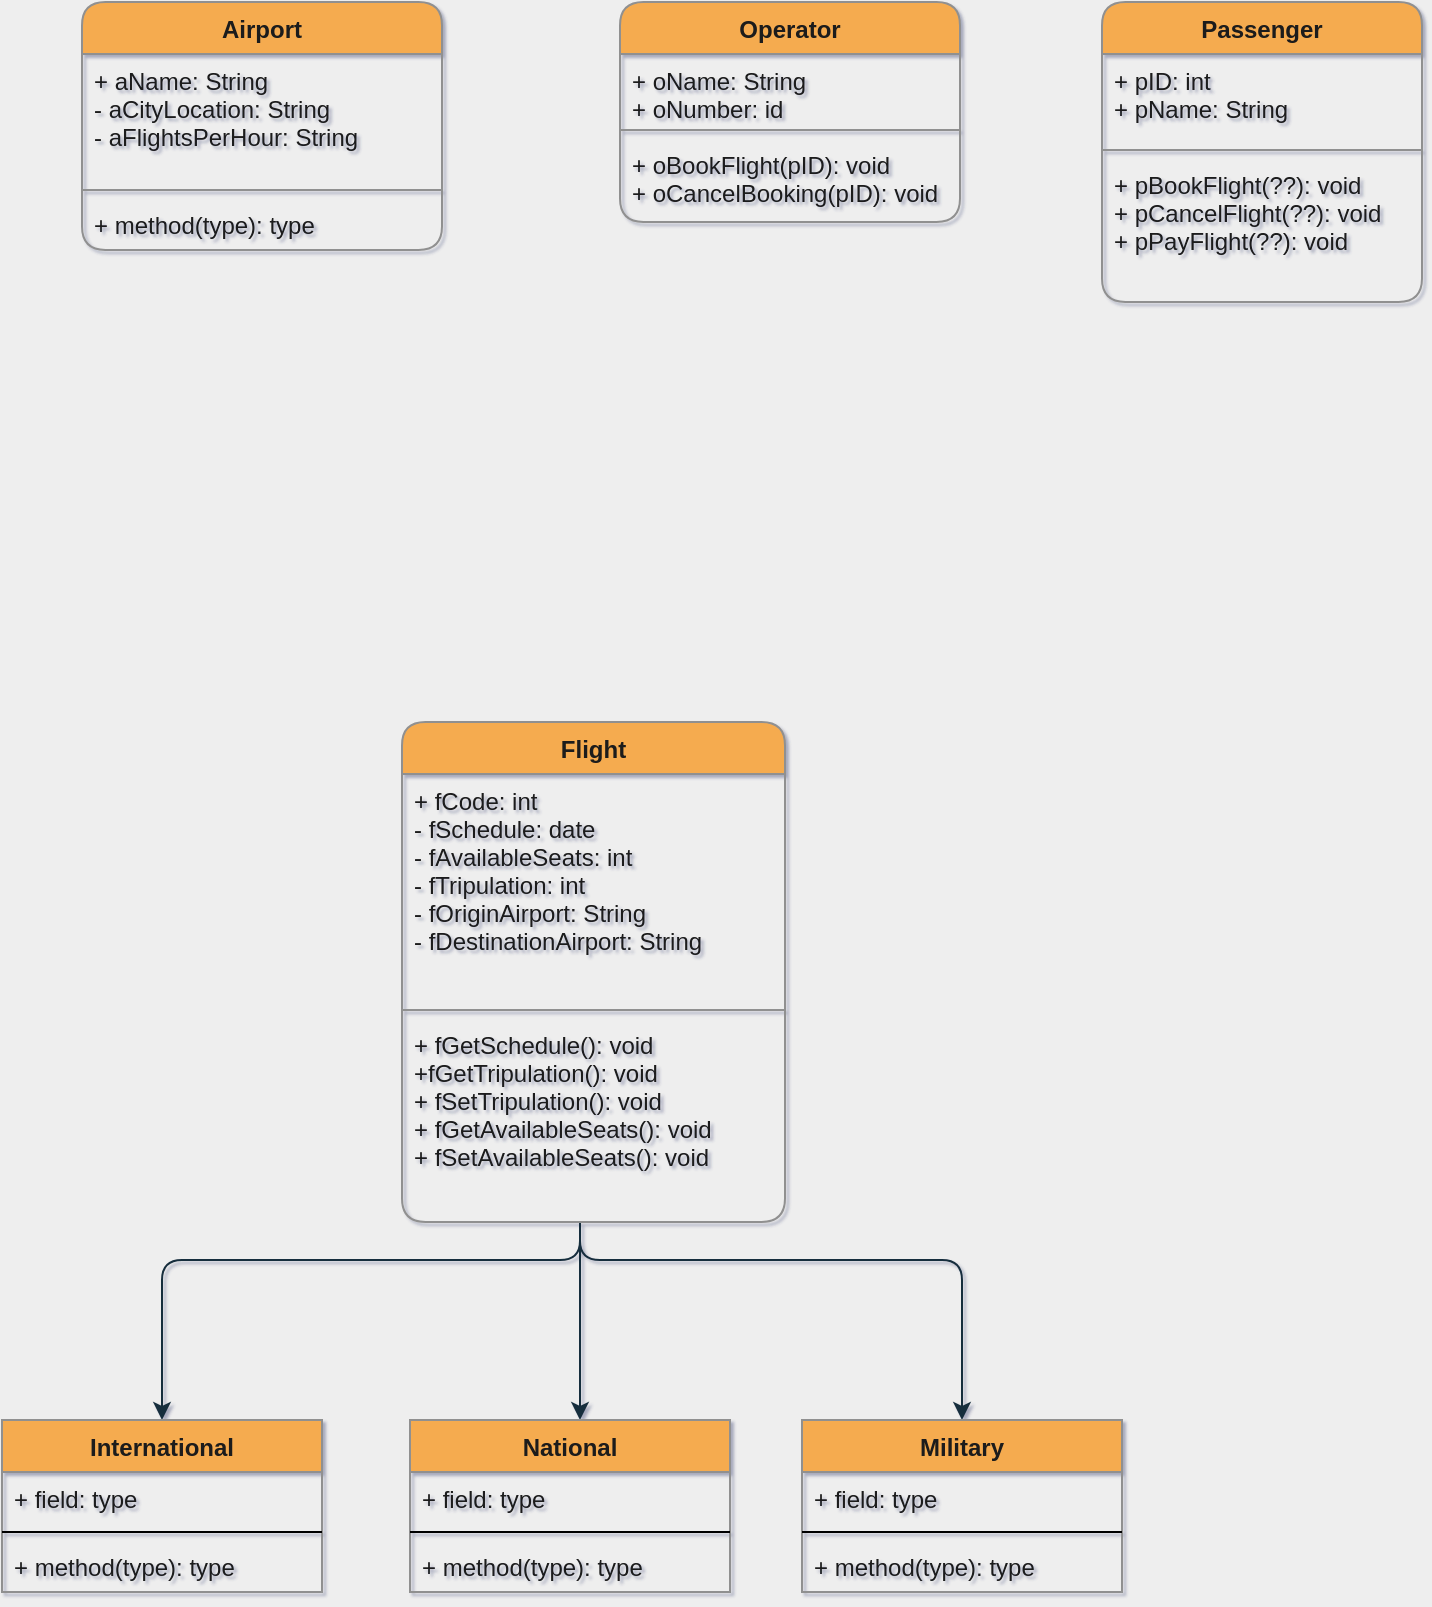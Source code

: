 <mxfile version="17.4.0" type="github">
  <diagram id="C5RBs43oDa-KdzZeNtuy" name="Page-1">
    <mxGraphModel dx="1000" dy="666" grid="1" gridSize="10" guides="1" tooltips="1" connect="1" arrows="1" fold="1" page="1" pageScale="1" pageWidth="827" pageHeight="1169" background="#EEEEEE" math="0" shadow="1">
      <root>
        <mxCell id="WIyWlLk6GJQsqaUBKTNV-0" />
        <mxCell id="WIyWlLk6GJQsqaUBKTNV-1" parent="WIyWlLk6GJQsqaUBKTNV-0" />
        <mxCell id="DUVr1aNKuh7jDKaJ2Xz0-36" style="edgeStyle=orthogonalEdgeStyle;curved=0;rounded=1;sketch=0;orthogonalLoop=1;jettySize=auto;html=1;fontColor=#1A1A1A;strokeColor=#182E3E;" edge="1" parent="WIyWlLk6GJQsqaUBKTNV-1" source="DUVr1aNKuh7jDKaJ2Xz0-0" target="DUVr1aNKuh7jDKaJ2Xz0-28">
          <mxGeometry relative="1" as="geometry">
            <Array as="points">
              <mxPoint x="309" y="759" />
              <mxPoint x="309" y="759" />
            </Array>
          </mxGeometry>
        </mxCell>
        <mxCell id="DUVr1aNKuh7jDKaJ2Xz0-37" style="edgeStyle=orthogonalEdgeStyle;curved=0;rounded=1;sketch=0;orthogonalLoop=1;jettySize=auto;html=1;entryX=0.5;entryY=0;entryDx=0;entryDy=0;fontColor=#1A1A1A;strokeColor=#182E3E;" edge="1" parent="WIyWlLk6GJQsqaUBKTNV-1" source="DUVr1aNKuh7jDKaJ2Xz0-0" target="DUVr1aNKuh7jDKaJ2Xz0-24">
          <mxGeometry relative="1" as="geometry">
            <Array as="points">
              <mxPoint x="309" y="709" />
              <mxPoint x="100" y="709" />
            </Array>
          </mxGeometry>
        </mxCell>
        <mxCell id="DUVr1aNKuh7jDKaJ2Xz0-38" style="edgeStyle=orthogonalEdgeStyle;curved=0;rounded=1;sketch=0;orthogonalLoop=1;jettySize=auto;html=1;entryX=0.5;entryY=0;entryDx=0;entryDy=0;fontColor=#1A1A1A;strokeColor=#182E3E;" edge="1" parent="WIyWlLk6GJQsqaUBKTNV-1" source="DUVr1aNKuh7jDKaJ2Xz0-0" target="DUVr1aNKuh7jDKaJ2Xz0-32">
          <mxGeometry relative="1" as="geometry">
            <Array as="points">
              <mxPoint x="309" y="709" />
              <mxPoint x="500" y="709" />
            </Array>
          </mxGeometry>
        </mxCell>
        <mxCell id="DUVr1aNKuh7jDKaJ2Xz0-0" value="Flight" style="swimlane;fontStyle=1;align=center;verticalAlign=top;childLayout=stackLayout;horizontal=1;startSize=26;horizontalStack=0;resizeParent=1;resizeParentMax=0;resizeLast=0;collapsible=1;marginBottom=0;fillColor=#F5AB50;strokeColor=#909090;fontColor=#1A1A1A;rounded=1;" vertex="1" parent="WIyWlLk6GJQsqaUBKTNV-1">
          <mxGeometry x="220" y="440" width="191.5" height="250" as="geometry" />
        </mxCell>
        <mxCell id="DUVr1aNKuh7jDKaJ2Xz0-1" value="+ fCode: int&#xa;- fSchedule: date&#xa;- fAvailableSeats: int&#xa;- fTripulation: int&#xa;- fOriginAirport: String&#xa;- fDestinationAirport: String" style="text;strokeColor=none;fillColor=none;align=left;verticalAlign=top;spacingLeft=4;spacingRight=4;overflow=hidden;rotatable=0;points=[[0,0.5],[1,0.5]];portConstraint=eastwest;fontColor=#1A1A1A;rounded=1;" vertex="1" parent="DUVr1aNKuh7jDKaJ2Xz0-0">
          <mxGeometry y="26" width="191.5" height="114" as="geometry" />
        </mxCell>
        <mxCell id="DUVr1aNKuh7jDKaJ2Xz0-2" value="" style="line;strokeWidth=1;fillColor=none;align=left;verticalAlign=middle;spacingTop=-1;spacingLeft=3;spacingRight=3;rotatable=0;labelPosition=right;points=[];portConstraint=eastwest;strokeColor=#909090;fontColor=#1A1A1A;rounded=1;labelBackgroundColor=#EEEEEE;" vertex="1" parent="DUVr1aNKuh7jDKaJ2Xz0-0">
          <mxGeometry y="140" width="191.5" height="8" as="geometry" />
        </mxCell>
        <mxCell id="DUVr1aNKuh7jDKaJ2Xz0-3" value="+ fGetSchedule(): void&#xa;+fGetTripulation(): void&#xa;+ fSetTripulation(): void&#xa;+ fGetAvailableSeats(): void&#xa;+ fSetAvailableSeats(): void" style="text;strokeColor=none;fillColor=none;align=left;verticalAlign=top;spacingLeft=4;spacingRight=4;overflow=hidden;rotatable=0;points=[[0,0.5],[1,0.5]];portConstraint=eastwest;fontColor=#1A1A1A;rounded=1;" vertex="1" parent="DUVr1aNKuh7jDKaJ2Xz0-0">
          <mxGeometry y="148" width="191.5" height="102" as="geometry" />
        </mxCell>
        <mxCell id="DUVr1aNKuh7jDKaJ2Xz0-4" value="Airport" style="swimlane;fontStyle=1;align=center;verticalAlign=top;childLayout=stackLayout;horizontal=1;startSize=26;horizontalStack=0;resizeParent=1;resizeParentMax=0;resizeLast=0;collapsible=1;marginBottom=0;fillColor=#F5AB50;strokeColor=#909090;fontColor=#1A1A1A;rounded=1;" vertex="1" parent="WIyWlLk6GJQsqaUBKTNV-1">
          <mxGeometry x="60" y="80" width="180" height="124" as="geometry" />
        </mxCell>
        <mxCell id="DUVr1aNKuh7jDKaJ2Xz0-5" value="+ aName: String&#xa;- aCityLocation: String&#xa;- aFlightsPerHour: String " style="text;strokeColor=none;fillColor=none;align=left;verticalAlign=top;spacingLeft=4;spacingRight=4;overflow=hidden;rotatable=0;points=[[0,0.5],[1,0.5]];portConstraint=eastwest;fontColor=#1A1A1A;rounded=1;" vertex="1" parent="DUVr1aNKuh7jDKaJ2Xz0-4">
          <mxGeometry y="26" width="180" height="64" as="geometry" />
        </mxCell>
        <mxCell id="DUVr1aNKuh7jDKaJ2Xz0-6" value="" style="line;strokeWidth=1;fillColor=none;align=left;verticalAlign=middle;spacingTop=-1;spacingLeft=3;spacingRight=3;rotatable=0;labelPosition=right;points=[];portConstraint=eastwest;strokeColor=#909090;fontColor=#1A1A1A;rounded=1;labelBackgroundColor=#EEEEEE;" vertex="1" parent="DUVr1aNKuh7jDKaJ2Xz0-4">
          <mxGeometry y="90" width="180" height="8" as="geometry" />
        </mxCell>
        <mxCell id="DUVr1aNKuh7jDKaJ2Xz0-7" value="+ method(type): type" style="text;strokeColor=none;fillColor=none;align=left;verticalAlign=top;spacingLeft=4;spacingRight=4;overflow=hidden;rotatable=0;points=[[0,0.5],[1,0.5]];portConstraint=eastwest;fontColor=#1A1A1A;rounded=1;" vertex="1" parent="DUVr1aNKuh7jDKaJ2Xz0-4">
          <mxGeometry y="98" width="180" height="26" as="geometry" />
        </mxCell>
        <mxCell id="DUVr1aNKuh7jDKaJ2Xz0-14" value="Passenger" style="swimlane;fontStyle=1;align=center;verticalAlign=top;childLayout=stackLayout;horizontal=1;startSize=26;horizontalStack=0;resizeParent=1;resizeParentMax=0;resizeLast=0;collapsible=1;marginBottom=0;fillColor=#F5AB50;strokeColor=#909090;fontColor=#1A1A1A;rounded=1;" vertex="1" parent="WIyWlLk6GJQsqaUBKTNV-1">
          <mxGeometry x="570" y="80" width="160" height="150" as="geometry" />
        </mxCell>
        <mxCell id="DUVr1aNKuh7jDKaJ2Xz0-15" value="+ pID: int&#xa;+ pName: String" style="text;strokeColor=none;fillColor=none;align=left;verticalAlign=top;spacingLeft=4;spacingRight=4;overflow=hidden;rotatable=0;points=[[0,0.5],[1,0.5]];portConstraint=eastwest;fontColor=#1A1A1A;rounded=1;" vertex="1" parent="DUVr1aNKuh7jDKaJ2Xz0-14">
          <mxGeometry y="26" width="160" height="44" as="geometry" />
        </mxCell>
        <mxCell id="DUVr1aNKuh7jDKaJ2Xz0-16" value="" style="line;strokeWidth=1;fillColor=none;align=left;verticalAlign=middle;spacingTop=-1;spacingLeft=3;spacingRight=3;rotatable=0;labelPosition=right;points=[];portConstraint=eastwest;strokeColor=#909090;fontColor=#1A1A1A;rounded=1;labelBackgroundColor=#EEEEEE;" vertex="1" parent="DUVr1aNKuh7jDKaJ2Xz0-14">
          <mxGeometry y="70" width="160" height="8" as="geometry" />
        </mxCell>
        <mxCell id="DUVr1aNKuh7jDKaJ2Xz0-17" value="+ pBookFlight(??): void&#xa;+ pCancelFlight(??): void&#xa;+ pPayFlight(??): void" style="text;strokeColor=none;fillColor=none;align=left;verticalAlign=top;spacingLeft=4;spacingRight=4;overflow=hidden;rotatable=0;points=[[0,0.5],[1,0.5]];portConstraint=eastwest;fontColor=#1A1A1A;rounded=1;" vertex="1" parent="DUVr1aNKuh7jDKaJ2Xz0-14">
          <mxGeometry y="78" width="160" height="72" as="geometry" />
        </mxCell>
        <mxCell id="DUVr1aNKuh7jDKaJ2Xz0-18" value="Operator" style="swimlane;fontStyle=1;align=center;verticalAlign=top;childLayout=stackLayout;horizontal=1;startSize=26;horizontalStack=0;resizeParent=1;resizeParentMax=0;resizeLast=0;collapsible=1;marginBottom=0;fillColor=#F5AB50;strokeColor=#909090;fontColor=#1A1A1A;rounded=1;" vertex="1" parent="WIyWlLk6GJQsqaUBKTNV-1">
          <mxGeometry x="329" y="80" width="170" height="110" as="geometry" />
        </mxCell>
        <mxCell id="DUVr1aNKuh7jDKaJ2Xz0-19" value="+ oName: String&#xa;+ oNumber: id" style="text;strokeColor=none;fillColor=none;align=left;verticalAlign=top;spacingLeft=4;spacingRight=4;overflow=hidden;rotatable=0;points=[[0,0.5],[1,0.5]];portConstraint=eastwest;fontColor=#1A1A1A;rounded=1;" vertex="1" parent="DUVr1aNKuh7jDKaJ2Xz0-18">
          <mxGeometry y="26" width="170" height="34" as="geometry" />
        </mxCell>
        <mxCell id="DUVr1aNKuh7jDKaJ2Xz0-20" value="" style="line;strokeWidth=1;fillColor=none;align=left;verticalAlign=middle;spacingTop=-1;spacingLeft=3;spacingRight=3;rotatable=0;labelPosition=right;points=[];portConstraint=eastwest;strokeColor=#909090;fontColor=#1A1A1A;rounded=1;labelBackgroundColor=#EEEEEE;" vertex="1" parent="DUVr1aNKuh7jDKaJ2Xz0-18">
          <mxGeometry y="60" width="170" height="8" as="geometry" />
        </mxCell>
        <mxCell id="DUVr1aNKuh7jDKaJ2Xz0-21" value="+ oBookFlight(pID): void&#xa;+ oCancelBooking(pID): void" style="text;strokeColor=none;fillColor=none;align=left;verticalAlign=top;spacingLeft=4;spacingRight=4;overflow=hidden;rotatable=0;points=[[0,0.5],[1,0.5]];portConstraint=eastwest;fontColor=#1A1A1A;rounded=1;" vertex="1" parent="DUVr1aNKuh7jDKaJ2Xz0-18">
          <mxGeometry y="68" width="170" height="42" as="geometry" />
        </mxCell>
        <mxCell id="DUVr1aNKuh7jDKaJ2Xz0-24" value="International" style="swimlane;fontStyle=1;align=center;verticalAlign=top;childLayout=stackLayout;horizontal=1;startSize=26;horizontalStack=0;resizeParent=1;resizeParentMax=0;resizeLast=0;collapsible=1;marginBottom=0;rounded=0;sketch=0;fontColor=#1A1A1A;strokeColor=#909090;fillColor=#F5AB50;" vertex="1" parent="WIyWlLk6GJQsqaUBKTNV-1">
          <mxGeometry x="20" y="789" width="160" height="86" as="geometry" />
        </mxCell>
        <mxCell id="DUVr1aNKuh7jDKaJ2Xz0-25" value="+ field: type" style="text;strokeColor=none;fillColor=none;align=left;verticalAlign=top;spacingLeft=4;spacingRight=4;overflow=hidden;rotatable=0;points=[[0,0.5],[1,0.5]];portConstraint=eastwest;rounded=0;sketch=0;fontColor=#1A1A1A;" vertex="1" parent="DUVr1aNKuh7jDKaJ2Xz0-24">
          <mxGeometry y="26" width="160" height="26" as="geometry" />
        </mxCell>
        <mxCell id="DUVr1aNKuh7jDKaJ2Xz0-26" value="" style="line;strokeWidth=1;fillColor=none;align=left;verticalAlign=middle;spacingTop=-1;spacingLeft=3;spacingRight=3;rotatable=0;labelPosition=right;points=[];portConstraint=eastwest;rounded=0;sketch=0;fontColor=#1A1A1A;" vertex="1" parent="DUVr1aNKuh7jDKaJ2Xz0-24">
          <mxGeometry y="52" width="160" height="8" as="geometry" />
        </mxCell>
        <mxCell id="DUVr1aNKuh7jDKaJ2Xz0-27" value="+ method(type): type" style="text;strokeColor=none;fillColor=none;align=left;verticalAlign=top;spacingLeft=4;spacingRight=4;overflow=hidden;rotatable=0;points=[[0,0.5],[1,0.5]];portConstraint=eastwest;rounded=0;sketch=0;fontColor=#1A1A1A;" vertex="1" parent="DUVr1aNKuh7jDKaJ2Xz0-24">
          <mxGeometry y="60" width="160" height="26" as="geometry" />
        </mxCell>
        <mxCell id="DUVr1aNKuh7jDKaJ2Xz0-28" value="National" style="swimlane;fontStyle=1;align=center;verticalAlign=top;childLayout=stackLayout;horizontal=1;startSize=26;horizontalStack=0;resizeParent=1;resizeParentMax=0;resizeLast=0;collapsible=1;marginBottom=0;rounded=0;sketch=0;fontColor=#1A1A1A;strokeColor=#909090;fillColor=#F5AB50;" vertex="1" parent="WIyWlLk6GJQsqaUBKTNV-1">
          <mxGeometry x="224" y="789" width="160" height="86" as="geometry" />
        </mxCell>
        <mxCell id="DUVr1aNKuh7jDKaJ2Xz0-29" value="+ field: type" style="text;strokeColor=none;fillColor=none;align=left;verticalAlign=top;spacingLeft=4;spacingRight=4;overflow=hidden;rotatable=0;points=[[0,0.5],[1,0.5]];portConstraint=eastwest;rounded=0;sketch=0;fontColor=#1A1A1A;" vertex="1" parent="DUVr1aNKuh7jDKaJ2Xz0-28">
          <mxGeometry y="26" width="160" height="26" as="geometry" />
        </mxCell>
        <mxCell id="DUVr1aNKuh7jDKaJ2Xz0-30" value="" style="line;strokeWidth=1;fillColor=none;align=left;verticalAlign=middle;spacingTop=-1;spacingLeft=3;spacingRight=3;rotatable=0;labelPosition=right;points=[];portConstraint=eastwest;rounded=0;sketch=0;fontColor=#1A1A1A;" vertex="1" parent="DUVr1aNKuh7jDKaJ2Xz0-28">
          <mxGeometry y="52" width="160" height="8" as="geometry" />
        </mxCell>
        <mxCell id="DUVr1aNKuh7jDKaJ2Xz0-31" value="+ method(type): type" style="text;strokeColor=none;fillColor=none;align=left;verticalAlign=top;spacingLeft=4;spacingRight=4;overflow=hidden;rotatable=0;points=[[0,0.5],[1,0.5]];portConstraint=eastwest;rounded=0;sketch=0;fontColor=#1A1A1A;" vertex="1" parent="DUVr1aNKuh7jDKaJ2Xz0-28">
          <mxGeometry y="60" width="160" height="26" as="geometry" />
        </mxCell>
        <mxCell id="DUVr1aNKuh7jDKaJ2Xz0-32" value="Military" style="swimlane;fontStyle=1;align=center;verticalAlign=top;childLayout=stackLayout;horizontal=1;startSize=26;horizontalStack=0;resizeParent=1;resizeParentMax=0;resizeLast=0;collapsible=1;marginBottom=0;rounded=0;sketch=0;fontColor=#1A1A1A;strokeColor=#909090;fillColor=#F5AB50;" vertex="1" parent="WIyWlLk6GJQsqaUBKTNV-1">
          <mxGeometry x="420" y="789" width="160" height="86" as="geometry" />
        </mxCell>
        <mxCell id="DUVr1aNKuh7jDKaJ2Xz0-33" value="+ field: type" style="text;strokeColor=none;fillColor=none;align=left;verticalAlign=top;spacingLeft=4;spacingRight=4;overflow=hidden;rotatable=0;points=[[0,0.5],[1,0.5]];portConstraint=eastwest;rounded=0;sketch=0;fontColor=#1A1A1A;" vertex="1" parent="DUVr1aNKuh7jDKaJ2Xz0-32">
          <mxGeometry y="26" width="160" height="26" as="geometry" />
        </mxCell>
        <mxCell id="DUVr1aNKuh7jDKaJ2Xz0-34" value="" style="line;strokeWidth=1;fillColor=none;align=left;verticalAlign=middle;spacingTop=-1;spacingLeft=3;spacingRight=3;rotatable=0;labelPosition=right;points=[];portConstraint=eastwest;rounded=0;sketch=0;fontColor=#1A1A1A;" vertex="1" parent="DUVr1aNKuh7jDKaJ2Xz0-32">
          <mxGeometry y="52" width="160" height="8" as="geometry" />
        </mxCell>
        <mxCell id="DUVr1aNKuh7jDKaJ2Xz0-35" value="+ method(type): type" style="text;strokeColor=none;fillColor=none;align=left;verticalAlign=top;spacingLeft=4;spacingRight=4;overflow=hidden;rotatable=0;points=[[0,0.5],[1,0.5]];portConstraint=eastwest;rounded=0;sketch=0;fontColor=#1A1A1A;" vertex="1" parent="DUVr1aNKuh7jDKaJ2Xz0-32">
          <mxGeometry y="60" width="160" height="26" as="geometry" />
        </mxCell>
      </root>
    </mxGraphModel>
  </diagram>
</mxfile>
